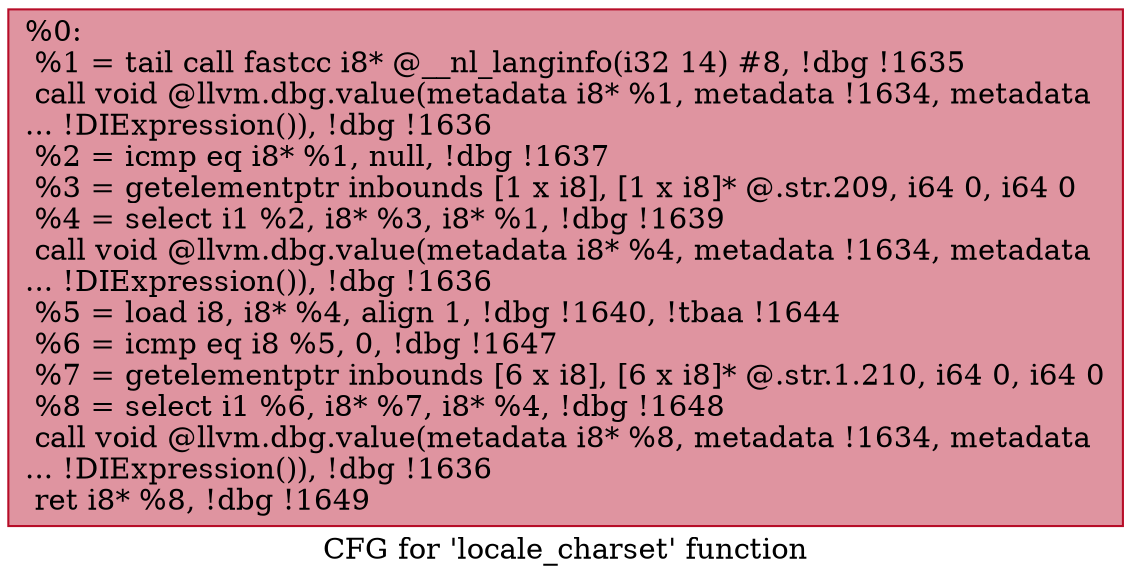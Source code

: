 digraph "CFG for 'locale_charset' function" {
	label="CFG for 'locale_charset' function";

	Node0x16e4800 [shape=record,color="#b70d28ff", style=filled, fillcolor="#b70d2870",label="{%0:\l  %1 = tail call fastcc i8* @__nl_langinfo(i32 14) #8, !dbg !1635\l  call void @llvm.dbg.value(metadata i8* %1, metadata !1634, metadata\l... !DIExpression()), !dbg !1636\l  %2 = icmp eq i8* %1, null, !dbg !1637\l  %3 = getelementptr inbounds [1 x i8], [1 x i8]* @.str.209, i64 0, i64 0\l  %4 = select i1 %2, i8* %3, i8* %1, !dbg !1639\l  call void @llvm.dbg.value(metadata i8* %4, metadata !1634, metadata\l... !DIExpression()), !dbg !1636\l  %5 = load i8, i8* %4, align 1, !dbg !1640, !tbaa !1644\l  %6 = icmp eq i8 %5, 0, !dbg !1647\l  %7 = getelementptr inbounds [6 x i8], [6 x i8]* @.str.1.210, i64 0, i64 0\l  %8 = select i1 %6, i8* %7, i8* %4, !dbg !1648\l  call void @llvm.dbg.value(metadata i8* %8, metadata !1634, metadata\l... !DIExpression()), !dbg !1636\l  ret i8* %8, !dbg !1649\l}"];
}
